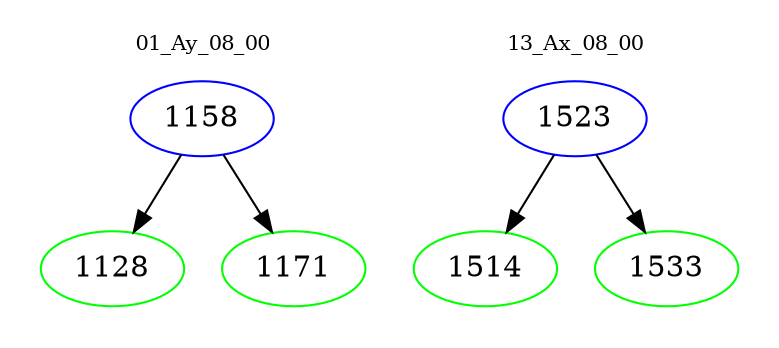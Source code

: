 digraph{
subgraph cluster_0 {
color = white
label = "01_Ay_08_00";
fontsize=10;
T0_1158 [label="1158", color="blue"]
T0_1158 -> T0_1128 [color="black"]
T0_1128 [label="1128", color="green"]
T0_1158 -> T0_1171 [color="black"]
T0_1171 [label="1171", color="green"]
}
subgraph cluster_1 {
color = white
label = "13_Ax_08_00";
fontsize=10;
T1_1523 [label="1523", color="blue"]
T1_1523 -> T1_1514 [color="black"]
T1_1514 [label="1514", color="green"]
T1_1523 -> T1_1533 [color="black"]
T1_1533 [label="1533", color="green"]
}
}
